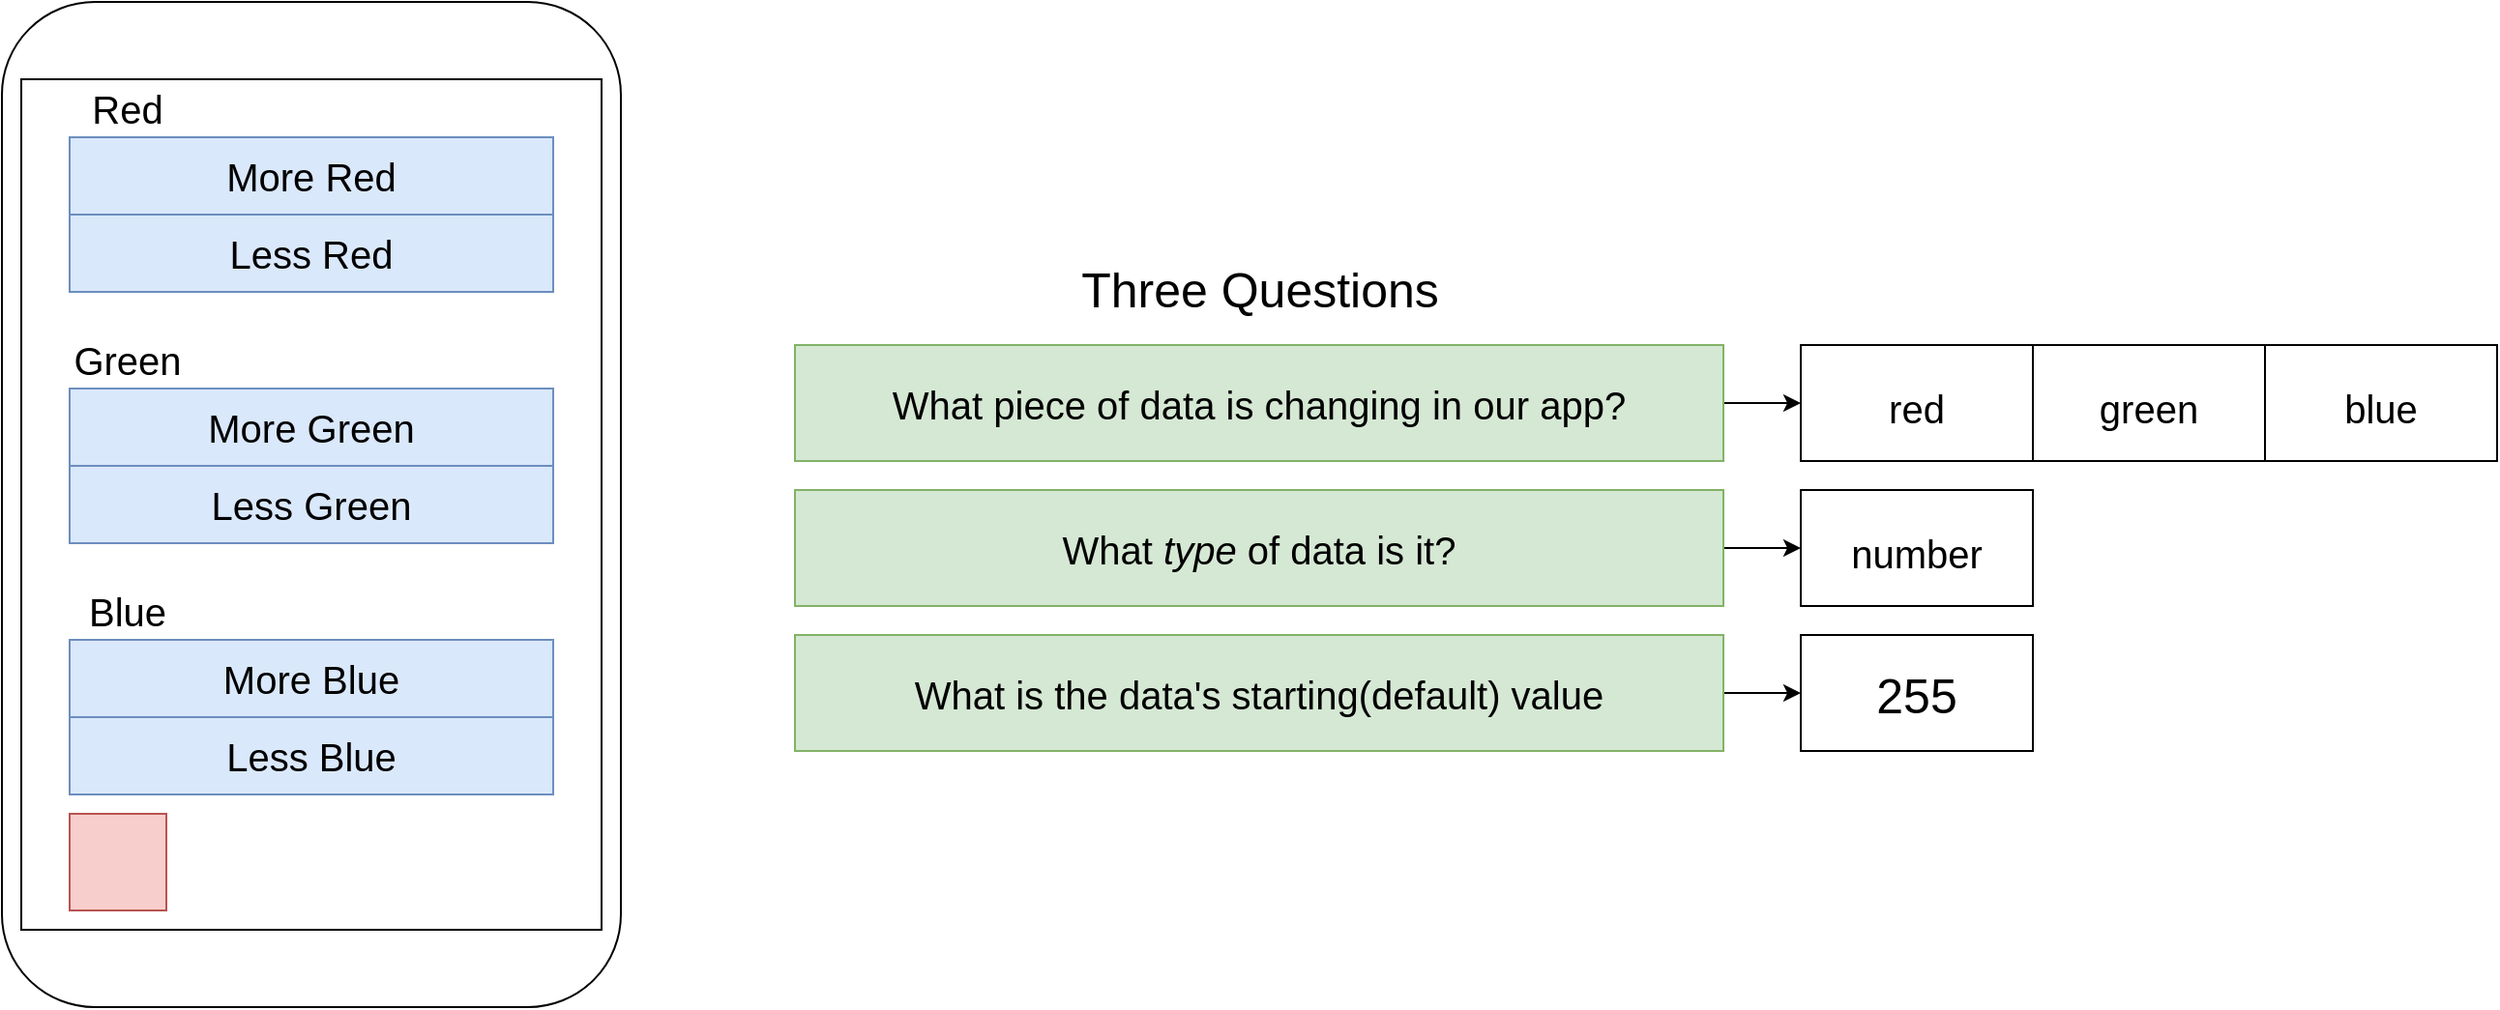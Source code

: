 <mxfile version="15.8.7" type="device"><diagram id="8MEU7uPJZ18bY7OFb7rs" name="Page-1"><mxGraphModel dx="868" dy="566" grid="1" gridSize="10" guides="1" tooltips="1" connect="1" arrows="1" fold="1" page="1" pageScale="1" pageWidth="827" pageHeight="1169" math="0" shadow="0"><root><mxCell id="0"/><mxCell id="1" parent="0"/><mxCell id="Xlo3lDPRzsq8lBOAySxs-1" value="" style="rounded=1;whiteSpace=wrap;html=1;" vertex="1" parent="1"><mxGeometry x="200" y="40" width="320" height="520" as="geometry"/></mxCell><mxCell id="Xlo3lDPRzsq8lBOAySxs-3" value="" style="rounded=0;whiteSpace=wrap;html=1;" vertex="1" parent="1"><mxGeometry x="210" y="80" width="300" height="440" as="geometry"/></mxCell><mxCell id="Xlo3lDPRzsq8lBOAySxs-4" value="&lt;font style=&quot;font-size: 20px&quot;&gt;More Red&lt;/font&gt;" style="rounded=0;whiteSpace=wrap;html=1;fillColor=#dae8fc;strokeColor=#6c8ebf;" vertex="1" parent="1"><mxGeometry x="235" y="110" width="250" height="40" as="geometry"/></mxCell><mxCell id="Xlo3lDPRzsq8lBOAySxs-5" value="&lt;font style=&quot;font-size: 20px&quot;&gt;Less Red&lt;/font&gt;" style="rounded=0;whiteSpace=wrap;html=1;fillColor=#dae8fc;strokeColor=#6c8ebf;" vertex="1" parent="1"><mxGeometry x="235" y="150" width="250" height="40" as="geometry"/></mxCell><mxCell id="Xlo3lDPRzsq8lBOAySxs-6" value="&lt;font style=&quot;font-size: 20px&quot;&gt;More Green&lt;/font&gt;" style="rounded=0;whiteSpace=wrap;html=1;fillColor=#dae8fc;strokeColor=#6c8ebf;" vertex="1" parent="1"><mxGeometry x="235" y="240" width="250" height="40" as="geometry"/></mxCell><mxCell id="Xlo3lDPRzsq8lBOAySxs-7" value="&lt;font style=&quot;font-size: 20px&quot;&gt;Less Green&lt;/font&gt;" style="rounded=0;whiteSpace=wrap;html=1;fillColor=#dae8fc;strokeColor=#6c8ebf;" vertex="1" parent="1"><mxGeometry x="235" y="280" width="250" height="40" as="geometry"/></mxCell><mxCell id="Xlo3lDPRzsq8lBOAySxs-8" value="&lt;font style=&quot;font-size: 20px&quot;&gt;More Blue&lt;/font&gt;" style="rounded=0;whiteSpace=wrap;html=1;fillColor=#dae8fc;strokeColor=#6c8ebf;" vertex="1" parent="1"><mxGeometry x="235" y="370" width="250" height="40" as="geometry"/></mxCell><mxCell id="Xlo3lDPRzsq8lBOAySxs-9" value="&lt;font style=&quot;font-size: 20px&quot;&gt;Less Blue&lt;/font&gt;" style="rounded=0;whiteSpace=wrap;html=1;fillColor=#dae8fc;strokeColor=#6c8ebf;" vertex="1" parent="1"><mxGeometry x="235" y="410" width="250" height="40" as="geometry"/></mxCell><mxCell id="Xlo3lDPRzsq8lBOAySxs-10" value="Red&lt;span style=&quot;color: rgba(0 , 0 , 0 , 0) ; font-family: monospace ; font-size: 0px&quot;&gt;%3CmxGraphModel%3E%3Croot%3E%3CmxCell%20id%3D%220%22%2F%3E%3CmxCell%20id%3D%221%22%20parent%3D%220%22%2F%3E%3CmxCell%20id%3D%222%22%20value%3D%22%26lt%3Bfont%20style%3D%26quot%3Bfont-size%3A%2020px%26quot%3B%26gt%3BMore%20Red%26lt%3B%2Ffont%26gt%3B%22%20style%3D%22rounded%3D0%3BwhiteSpace%3Dwrap%3Bhtml%3D1%3BfillColor%3D%23dae8fc%3BstrokeColor%3D%236c8ebf%3B%22%20vertex%3D%221%22%20parent%3D%221%22%3E%3CmxGeometry%20x%3D%22235%22%20y%3D%22250%22%20width%3D%22250%22%20height%3D%2240%22%20as%3D%22geometry%22%2F%3E%3C%2FmxCell%3E%3CmxCell%20id%3D%223%22%20value%3D%22%26lt%3Bfont%20style%3D%26quot%3Bfont-size%3A%2020px%26quot%3B%26gt%3BLess%20Red%26lt%3B%2Ffont%26gt%3B%22%20style%3D%22rounded%3D0%3BwhiteSpace%3Dwrap%3Bhtml%3D1%3BfillColor%3D%23dae8fc%3BstrokeColor%3D%236c8ebf%3B%22%20vertex%3D%221%22%20parent%3D%221%22%3E%3CmxGeometry%20x%3D%22235%22%20y%3D%22290%22%20width%3D%22250%22%20height%3D%2240%22%20as%3D%22geometry%22%2F%3E%3C%2FmxCell%3E%3C%2Froot%3E%3C%2FmxGraphModel%3E&lt;/span&gt;" style="text;html=1;strokeColor=none;fillColor=none;align=center;verticalAlign=middle;whiteSpace=wrap;rounded=0;fontSize=20;" vertex="1" parent="1"><mxGeometry x="235" y="80" width="60" height="30" as="geometry"/></mxCell><mxCell id="Xlo3lDPRzsq8lBOAySxs-11" value="Green" style="text;html=1;strokeColor=none;fillColor=none;align=center;verticalAlign=middle;whiteSpace=wrap;rounded=0;fontSize=20;" vertex="1" parent="1"><mxGeometry x="235" y="210" width="60" height="30" as="geometry"/></mxCell><mxCell id="Xlo3lDPRzsq8lBOAySxs-12" value="Blue" style="text;html=1;strokeColor=none;fillColor=none;align=center;verticalAlign=middle;whiteSpace=wrap;rounded=0;fontSize=20;" vertex="1" parent="1"><mxGeometry x="235" y="340" width="60" height="30" as="geometry"/></mxCell><mxCell id="Xlo3lDPRzsq8lBOAySxs-13" value="" style="whiteSpace=wrap;html=1;aspect=fixed;fontSize=20;fillColor=#f8cecc;strokeColor=#b85450;" vertex="1" parent="1"><mxGeometry x="235" y="460" width="50" height="50" as="geometry"/></mxCell><mxCell id="Xlo3lDPRzsq8lBOAySxs-14" value="&lt;font style=&quot;font-size: 25px&quot;&gt;Three Questions&lt;/font&gt;" style="text;html=1;align=center;verticalAlign=middle;resizable=0;points=[];autosize=1;strokeColor=none;fillColor=none;fontSize=20;" vertex="1" parent="1"><mxGeometry x="750" y="172.5" width="200" height="30" as="geometry"/></mxCell><mxCell id="Xlo3lDPRzsq8lBOAySxs-15" value="" style="edgeStyle=orthogonalEdgeStyle;rounded=0;orthogonalLoop=1;jettySize=auto;html=1;fontSize=25;" edge="1" parent="1" source="Xlo3lDPRzsq8lBOAySxs-16" target="Xlo3lDPRzsq8lBOAySxs-21"><mxGeometry relative="1" as="geometry"/></mxCell><mxCell id="Xlo3lDPRzsq8lBOAySxs-16" value="What piece of data is changing in our app?" style="rounded=0;whiteSpace=wrap;html=1;fontSize=20;fillColor=#d5e8d4;strokeColor=#82b366;" vertex="1" parent="1"><mxGeometry x="610" y="217.5" width="480" height="60" as="geometry"/></mxCell><mxCell id="Xlo3lDPRzsq8lBOAySxs-17" value="" style="edgeStyle=orthogonalEdgeStyle;rounded=0;orthogonalLoop=1;jettySize=auto;html=1;fontSize=25;" edge="1" parent="1" source="Xlo3lDPRzsq8lBOAySxs-18" target="Xlo3lDPRzsq8lBOAySxs-22"><mxGeometry relative="1" as="geometry"/></mxCell><mxCell id="Xlo3lDPRzsq8lBOAySxs-18" value="What &lt;i&gt;type&lt;/i&gt; of data is it?" style="rounded=0;whiteSpace=wrap;html=1;fontSize=20;fillColor=#d5e8d4;strokeColor=#82b366;" vertex="1" parent="1"><mxGeometry x="610" y="292.5" width="480" height="60" as="geometry"/></mxCell><mxCell id="Xlo3lDPRzsq8lBOAySxs-19" value="" style="edgeStyle=orthogonalEdgeStyle;rounded=0;orthogonalLoop=1;jettySize=auto;html=1;fontSize=25;" edge="1" parent="1" source="Xlo3lDPRzsq8lBOAySxs-20" target="Xlo3lDPRzsq8lBOAySxs-23"><mxGeometry relative="1" as="geometry"/></mxCell><mxCell id="Xlo3lDPRzsq8lBOAySxs-20" value="What is the data's starting(default) value" style="rounded=0;whiteSpace=wrap;html=1;fontSize=20;fillColor=#d5e8d4;strokeColor=#82b366;" vertex="1" parent="1"><mxGeometry x="610" y="367.5" width="480" height="60" as="geometry"/></mxCell><mxCell id="Xlo3lDPRzsq8lBOAySxs-21" value="&lt;font style=&quot;font-size: 20px&quot;&gt;red&lt;/font&gt;&lt;span style=&quot;color: rgba(0 , 0 , 0 , 0) ; font-family: monospace ; font-size: 0px&quot;&gt;%3CmxGraphModel%3E%3Croot%3E%3CmxCell%20id%3D%220%22%2F%3E%3CmxCell%20id%3D%221%22%20parent%3D%220%22%2F%3E%3CmxCell%20id%3D%222%22%20value%3D%22%26lt%3Bfont%20style%3D%26quot%3Bfont-size%3A%2025px%26quot%3B%26gt%3BThree%20Questions%26lt%3B%2Ffont%26gt%3B%22%20style%3D%22text%3Bhtml%3D1%3Balign%3Dcenter%3BverticalAlign%3Dmiddle%3Bresizable%3D0%3Bpoints%3D%5B%5D%3Bautosize%3D1%3BstrokeColor%3Dnone%3BfillColor%3Dnone%3BfontSize%3D20%3B%22%20vertex%3D%221%22%20parent%3D%221%22%3E%3CmxGeometry%20x%3D%22660%22%20y%3D%22195%22%20width%3D%22200%22%20height%3D%2230%22%20as%3D%22geometry%22%2F%3E%3C%2FmxCell%3E%3CmxCell%20id%3D%223%22%20value%3D%22%22%20style%3D%22edgeStyle%3DorthogonalEdgeStyle%3Brounded%3D0%3BorthogonalLoop%3D1%3BjettySize%3Dauto%3Bhtml%3D1%3BfontSize%3D25%3B%22%20edge%3D%221%22%20source%3D%224%22%20target%3D%229%22%20parent%3D%221%22%3E%3CmxGeometry%20relative%3D%221%22%20as%3D%22geometry%22%2F%3E%3C%2FmxCell%3E%3CmxCell%20id%3D%224%22%20value%3D%22What%20piece%20of%20data%20is%20changing%20in%20our%20app%3F%22%20style%3D%22rounded%3D0%3BwhiteSpace%3Dwrap%3Bhtml%3D1%3BfontSize%3D20%3BfillColor%3D%23d5e8d4%3BstrokeColor%3D%2382b366%3B%22%20vertex%3D%221%22%20parent%3D%221%22%3E%3CmxGeometry%20x%3D%22520%22%20y%3D%22240%22%20width%3D%22480%22%20height%3D%2260%22%20as%3D%22geometry%22%2F%3E%3C%2FmxCell%3E%3CmxCell%20id%3D%225%22%20value%3D%22%22%20style%3D%22edgeStyle%3DorthogonalEdgeStyle%3Brounded%3D0%3BorthogonalLoop%3D1%3BjettySize%3Dauto%3Bhtml%3D1%3BfontSize%3D25%3B%22%20edge%3D%221%22%20source%3D%226%22%20target%3D%2210%22%20parent%3D%221%22%3E%3CmxGeometry%20relative%3D%221%22%20as%3D%22geometry%22%2F%3E%3C%2FmxCell%3E%3CmxCell%20id%3D%226%22%20value%3D%22What%20%26lt%3Bi%26gt%3Btype%26lt%3B%2Fi%26gt%3B%20of%20data%20is%20it%3F%22%20style%3D%22rounded%3D0%3BwhiteSpace%3Dwrap%3Bhtml%3D1%3BfontSize%3D20%3BfillColor%3D%23d5e8d4%3BstrokeColor%3D%2382b366%3B%22%20vertex%3D%221%22%20parent%3D%221%22%3E%3CmxGeometry%20x%3D%22520%22%20y%3D%22315%22%20width%3D%22480%22%20height%3D%2260%22%20as%3D%22geometry%22%2F%3E%3C%2FmxCell%3E%3CmxCell%20id%3D%227%22%20value%3D%22%22%20style%3D%22edgeStyle%3DorthogonalEdgeStyle%3Brounded%3D0%3BorthogonalLoop%3D1%3BjettySize%3Dauto%3Bhtml%3D1%3BfontSize%3D25%3B%22%20edge%3D%221%22%20source%3D%228%22%20target%3D%2211%22%20parent%3D%221%22%3E%3CmxGeometry%20relative%3D%221%22%20as%3D%22geometry%22%2F%3E%3C%2FmxCell%3E%3CmxCell%20id%3D%228%22%20value%3D%22What%20is%20the%20data's%20starting(default)%20value%22%20style%3D%22rounded%3D0%3BwhiteSpace%3Dwrap%3Bhtml%3D1%3BfontSize%3D20%3BfillColor%3D%23d5e8d4%3BstrokeColor%3D%2382b366%3B%22%20vertex%3D%221%22%20parent%3D%221%22%3E%3CmxGeometry%20x%3D%22520%22%20y%3D%22390%22%20width%3D%22480%22%20height%3D%2260%22%20as%3D%22geometry%22%2F%3E%3C%2FmxCell%3E%3CmxCell%20id%3D%229%22%20value%3D%22%26lt%3Bfont%20style%3D%26quot%3Bfont-size%3A%2020px%26quot%3B%26gt%3Bcolors%26lt%3B%2Ffont%26gt%3B%22%20style%3D%22rounded%3D0%3BwhiteSpace%3Dwrap%3Bhtml%3D1%3BfontSize%3D25%3B%22%20vertex%3D%221%22%20parent%3D%221%22%3E%3CmxGeometry%20x%3D%221040%22%20y%3D%22240%22%20width%3D%22120%22%20height%3D%2260%22%20as%3D%22geometry%22%2F%3E%3C%2FmxCell%3E%3CmxCell%20id%3D%2210%22%20value%3D%22%26lt%3Bfont%20style%3D%26quot%3Bfont-size%3A%2020px%26quot%3B%26gt%3Barray%20of%20strings%26lt%3B%2Ffont%26gt%3B%22%20style%3D%22rounded%3D0%3BwhiteSpace%3Dwrap%3Bhtml%3D1%3BfontSize%3D25%3B%22%20vertex%3D%221%22%20parent%3D%221%22%3E%3CmxGeometry%20x%3D%221040%22%20y%3D%22315%22%20width%3D%22120%22%20height%3D%2260%22%20as%3D%22geometry%22%2F%3E%3C%2FmxCell%3E%3CmxCell%20id%3D%2211%22%20value%3D%22%5B%20%5D%22%20style%3D%22rounded%3D0%3BwhiteSpace%3Dwrap%3Bhtml%3D1%3BfontSize%3D25%3B%22%20vertex%3D%221%22%20parent%3D%221%22%3E%3CmxGeometry%20x%3D%221040%22%20y%3D%22390%22%20width%3D%22120%22%20height%3D%2260%22%20as%3D%22geometry%22%2F%3E%3C%2FmxCell%3E%3C%2Froot%3E%3C%2FmxGraphModel%3E&lt;/span&gt;" style="rounded=0;whiteSpace=wrap;html=1;fontSize=25;" vertex="1" parent="1"><mxGeometry x="1130" y="217.5" width="120" height="60" as="geometry"/></mxCell><mxCell id="Xlo3lDPRzsq8lBOAySxs-22" value="&lt;font style=&quot;font-size: 20px&quot;&gt;number&lt;/font&gt;" style="rounded=0;whiteSpace=wrap;html=1;fontSize=25;" vertex="1" parent="1"><mxGeometry x="1130" y="292.5" width="120" height="60" as="geometry"/></mxCell><mxCell id="Xlo3lDPRzsq8lBOAySxs-23" value="255" style="rounded=0;whiteSpace=wrap;html=1;fontSize=25;" vertex="1" parent="1"><mxGeometry x="1130" y="367.5" width="120" height="60" as="geometry"/></mxCell><mxCell id="Xlo3lDPRzsq8lBOAySxs-24" value="&lt;span style=&quot;font-size: 20px&quot;&gt;green&lt;/span&gt;" style="rounded=0;whiteSpace=wrap;html=1;fontSize=25;" vertex="1" parent="1"><mxGeometry x="1250" y="217.5" width="120" height="60" as="geometry"/></mxCell><mxCell id="Xlo3lDPRzsq8lBOAySxs-25" value="&lt;span style=&quot;font-size: 20px&quot;&gt;blue&lt;/span&gt;" style="rounded=0;whiteSpace=wrap;html=1;fontSize=25;" vertex="1" parent="1"><mxGeometry x="1370" y="217.5" width="120" height="60" as="geometry"/></mxCell></root></mxGraphModel></diagram></mxfile>